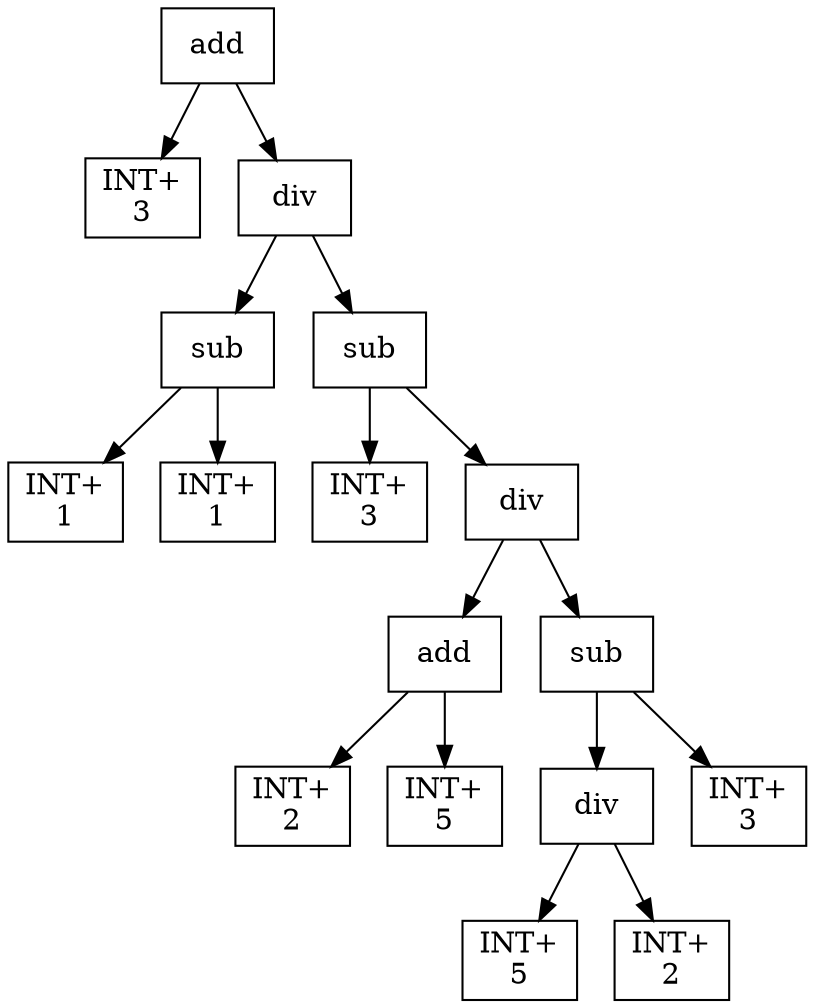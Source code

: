 digraph expr {
  node [shape=box];
  n1 [label="add"];
  n2 [label="INT+\n3"];
  n3 [label="div"];
  n4 [label="sub"];
  n5 [label="INT+\n1"];
  n6 [label="INT+\n1"];
  n4 -> n5;
  n4 -> n6;
  n7 [label="sub"];
  n8 [label="INT+\n3"];
  n9 [label="div"];
  n10 [label="add"];
  n11 [label="INT+\n2"];
  n12 [label="INT+\n5"];
  n10 -> n11;
  n10 -> n12;
  n13 [label="sub"];
  n14 [label="div"];
  n15 [label="INT+\n5"];
  n16 [label="INT+\n2"];
  n14 -> n15;
  n14 -> n16;
  n17 [label="INT+\n3"];
  n13 -> n14;
  n13 -> n17;
  n9 -> n10;
  n9 -> n13;
  n7 -> n8;
  n7 -> n9;
  n3 -> n4;
  n3 -> n7;
  n1 -> n2;
  n1 -> n3;
}